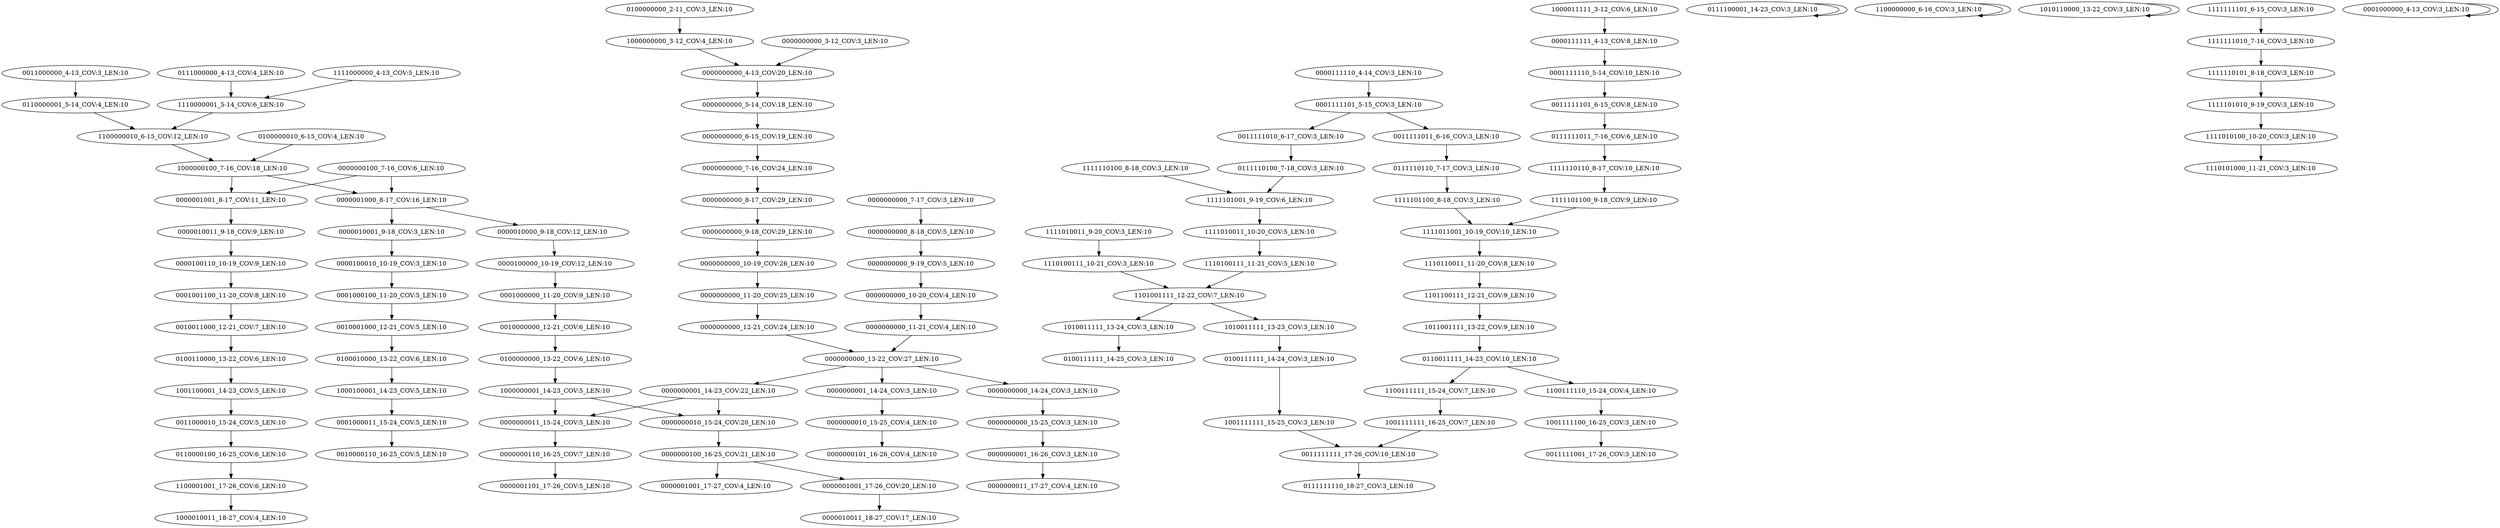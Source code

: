 digraph G {
    "0000000000_8-17_COV:29_LEN:10" -> "0000000000_9-18_COV:29_LEN:10";
    "1111000000_4-13_COV:5_LEN:10" -> "1110000001_5-14_COV:6_LEN:10";
    "0000000000_11-20_COV:25_LEN:10" -> "0000000000_12-21_COV:24_LEN:10";
    "1101100111_12-21_COV:9_LEN:10" -> "1011001111_13-22_COV:9_LEN:10";
    "0100010000_13-22_COV:6_LEN:10" -> "1000100001_14-23_COV:5_LEN:10";
    "0000100010_10-19_COV:3_LEN:10" -> "0001000100_11-20_COV:5_LEN:10";
    "1100001001_17-26_COV:6_LEN:10" -> "1000010011_18-27_COV:4_LEN:10";
    "0000001001_17-26_COV:20_LEN:10" -> "0000010011_18-27_COV:17_LEN:10";
    "0011111010_6-17_COV:3_LEN:10" -> "0111110100_7-18_COV:3_LEN:10";
    "0100110000_13-22_COV:6_LEN:10" -> "1001100001_14-23_COV:5_LEN:10";
    "0000000100_7-16_COV:6_LEN:10" -> "0000001001_8-17_COV:11_LEN:10";
    "0000000100_7-16_COV:6_LEN:10" -> "0000001000_8-17_COV:16_LEN:10";
    "0000010011_9-18_COV:9_LEN:10" -> "0000100110_10-19_COV:9_LEN:10";
    "0010000000_12-21_COV:6_LEN:10" -> "0100000000_13-22_COV:6_LEN:10";
    "1110100111_10-21_COV:3_LEN:10" -> "1101001111_12-22_COV:7_LEN:10";
    "0001111101_5-15_COV:3_LEN:10" -> "0011111011_6-16_COV:3_LEN:10";
    "1100111111_15-24_COV:7_LEN:10" -> "1001111111_16-25_COV:7_LEN:10";
    "0111100001_14-23_COV:3_LEN:10" -> "0111100001_14-23_COV:3_LEN:10";
    "1100000000_6-16_COV:3_LEN:10" -> "1100000000_6-16_COV:3_LEN:10";
    "0000000000_10-19_COV:26_LEN:10" -> "0000000000_11-20_COV:25_LEN:10";
    "1111010011_10-20_COV:5_LEN:10" -> "1110100111_11-21_COV:5_LEN:10";
    "1000000100_7-16_COV:18_LEN:10" -> "0000001001_8-17_COV:11_LEN:10";
    "1000000100_7-16_COV:18_LEN:10" -> "0000001000_8-17_COV:16_LEN:10";
    "0100000010_6-15_COV:4_LEN:10" -> "1000000100_7-16_COV:18_LEN:10";
    "1000011111_3-12_COV:6_LEN:10" -> "0000111111_4-13_COV:8_LEN:10";
    "0011111101_6-15_COV:8_LEN:10" -> "0111111011_7-16_COV:6_LEN:10";
    "0000001001_8-17_COV:11_LEN:10" -> "0000010011_9-18_COV:9_LEN:10";
    "1010110000_13-22_COV:3_LEN:10" -> "1010110000_13-22_COV:3_LEN:10";
    "0000000001_14-24_COV:3_LEN:10" -> "0000000010_15-25_COV:4_LEN:10";
    "0100111111_14-24_COV:3_LEN:10" -> "1001111111_15-25_COV:3_LEN:10";
    "0110011111_14-23_COV:10_LEN:10" -> "1100111111_15-24_COV:7_LEN:10";
    "0110011111_14-23_COV:10_LEN:10" -> "1100111110_15-24_COV:4_LEN:10";
    "0000111111_4-13_COV:8_LEN:10" -> "0001111110_5-14_COV:10_LEN:10";
    "0000000000_7-17_COV:3_LEN:10" -> "0000000000_8-18_COV:5_LEN:10";
    "1111011001_10-19_COV:10_LEN:10" -> "1110110011_11-20_COV:8_LEN:10";
    "0000000011_15-24_COV:5_LEN:10" -> "0000000110_16-25_COV:7_LEN:10";
    "1101001111_12-22_COV:7_LEN:10" -> "1010011111_13-23_COV:3_LEN:10";
    "1101001111_12-22_COV:7_LEN:10" -> "1010011111_13-24_COV:3_LEN:10";
    "0001111101_5-15_COV:3_LEN:10" -> "0011111010_6-17_COV:3_LEN:10";
    "1001111111_16-25_COV:7_LEN:10" -> "0011111111_17-26_COV:10_LEN:10";
    "0000000000_9-18_COV:29_LEN:10" -> "0000000000_10-19_COV:26_LEN:10";
    "1111101001_9-19_COV:6_LEN:10" -> "1111010011_10-20_COV:5_LEN:10";
    "1111110110_8-17_COV:10_LEN:10" -> "1111101100_9-18_COV:9_LEN:10";
    "0110000100_16-25_COV:6_LEN:10" -> "1100001001_17-26_COV:6_LEN:10";
    "0000000110_16-25_COV:7_LEN:10" -> "0000001101_17-26_COV:5_LEN:10";
    "0000100110_10-19_COV:9_LEN:10" -> "0001001100_11-20_COV:8_LEN:10";
    "0000000000_9-19_COV:5_LEN:10" -> "0000000000_10-20_COV:4_LEN:10";
    "0000000001_14-23_COV:22_LEN:10" -> "0000000011_15-24_COV:5_LEN:10";
    "0000000001_14-23_COV:22_LEN:10" -> "0000000010_15-24_COV:20_LEN:10";
    "1110110011_11-20_COV:8_LEN:10" -> "1101100111_12-21_COV:9_LEN:10";
    "1001111111_15-25_COV:3_LEN:10" -> "0011111111_17-26_COV:10_LEN:10";
    "0000000000_8-18_COV:5_LEN:10" -> "0000000000_9-19_COV:5_LEN:10";
    "0000000000_15-25_COV:3_LEN:10" -> "0000000001_16-26_COV:3_LEN:10";
    "1001100001_14-23_COV:5_LEN:10" -> "0011000010_15-24_COV:5_LEN:10";
    "0000000000_5-14_COV:18_LEN:10" -> "0000000000_6-15_COV:19_LEN:10";
    "0011000000_4-13_COV:3_LEN:10" -> "0110000001_5-14_COV:4_LEN:10";
    "0010001000_12-21_COV:5_LEN:10" -> "0100010000_13-22_COV:6_LEN:10";
    "0000000100_16-25_COV:21_LEN:10" -> "0000001001_17-27_COV:4_LEN:10";
    "0000000100_16-25_COV:21_LEN:10" -> "0000001001_17-26_COV:20_LEN:10";
    "1100000010_6-15_COV:12_LEN:10" -> "1000000100_7-16_COV:18_LEN:10";
    "1111110101_8-18_COV:3_LEN:10" -> "1111101010_9-19_COV:3_LEN:10";
    "0100000000_2-11_COV:3_LEN:10" -> "1000000000_3-12_COV:4_LEN:10";
    "0000000000_3-12_COV:3_LEN:10" -> "0000000000_4-13_COV:20_LEN:10";
    "0001001100_11-20_COV:8_LEN:10" -> "0010011000_12-21_COV:7_LEN:10";
    "0111110100_7-18_COV:3_LEN:10" -> "1111101001_9-19_COV:6_LEN:10";
    "0111000000_4-13_COV:4_LEN:10" -> "1110000001_5-14_COV:6_LEN:10";
    "0100000000_13-22_COV:6_LEN:10" -> "1000000001_14-23_COV:5_LEN:10";
    "0000010001_9-18_COV:3_LEN:10" -> "0000100010_10-19_COV:3_LEN:10";
    "1111101100_8-18_COV:3_LEN:10" -> "1111011001_10-19_COV:10_LEN:10";
    "0111111011_7-16_COV:6_LEN:10" -> "1111110110_8-17_COV:10_LEN:10";
    "0000000000_4-13_COV:20_LEN:10" -> "0000000000_5-14_COV:18_LEN:10";
    "1111111101_6-15_COV:3_LEN:10" -> "1111111010_7-16_COV:3_LEN:10";
    "0001000000_4-13_COV:3_LEN:10" -> "0001000000_4-13_COV:3_LEN:10";
    "1010011111_13-23_COV:3_LEN:10" -> "0100111111_14-24_COV:3_LEN:10";
    "1100111110_15-24_COV:4_LEN:10" -> "1001111100_16-25_COV:3_LEN:10";
    "1110100111_11-21_COV:5_LEN:10" -> "1101001111_12-22_COV:7_LEN:10";
    "1010011111_13-24_COV:3_LEN:10" -> "0100111111_14-25_COV:3_LEN:10";
    "0001000100_11-20_COV:5_LEN:10" -> "0010001000_12-21_COV:5_LEN:10";
    "0000000000_12-21_COV:24_LEN:10" -> "0000000000_13-22_COV:27_LEN:10";
    "0000000000_7-16_COV:24_LEN:10" -> "0000000000_8-17_COV:29_LEN:10";
    "0011111011_6-16_COV:3_LEN:10" -> "0111110110_7-17_COV:3_LEN:10";
    "1111111010_7-16_COV:3_LEN:10" -> "1111110101_8-18_COV:3_LEN:10";
    "1111010011_9-20_COV:3_LEN:10" -> "1110100111_10-21_COV:3_LEN:10";
    "0000100000_10-19_COV:12_LEN:10" -> "0001000000_11-20_COV:9_LEN:10";
    "0001000011_15-24_COV:5_LEN:10" -> "0010000110_16-25_COV:5_LEN:10";
    "1110000001_5-14_COV:6_LEN:10" -> "1100000010_6-15_COV:12_LEN:10";
    "0000001000_8-17_COV:16_LEN:10" -> "0000010001_9-18_COV:3_LEN:10";
    "0000001000_8-17_COV:16_LEN:10" -> "0000010000_9-18_COV:12_LEN:10";
    "1111010100_10-20_COV:3_LEN:10" -> "1110101000_11-21_COV:3_LEN:10";
    "0001111110_5-14_COV:10_LEN:10" -> "0011111101_6-15_COV:8_LEN:10";
    "0000000000_13-22_COV:27_LEN:10" -> "0000000001_14-24_COV:3_LEN:10";
    "0000000000_13-22_COV:27_LEN:10" -> "0000000001_14-23_COV:22_LEN:10";
    "0000000000_13-22_COV:27_LEN:10" -> "0000000000_14-24_COV:3_LEN:10";
    "1111101100_9-18_COV:9_LEN:10" -> "1111011001_10-19_COV:10_LEN:10";
    "1111101010_9-19_COV:3_LEN:10" -> "1111010100_10-20_COV:3_LEN:10";
    "0111110110_7-17_COV:3_LEN:10" -> "1111101100_8-18_COV:3_LEN:10";
    "0000000010_15-25_COV:4_LEN:10" -> "0000000101_16-26_COV:4_LEN:10";
    "0000000000_6-15_COV:19_LEN:10" -> "0000000000_7-16_COV:24_LEN:10";
    "0001000000_11-20_COV:9_LEN:10" -> "0010000000_12-21_COV:6_LEN:10";
    "1001111100_16-25_COV:3_LEN:10" -> "0011111001_17-26_COV:3_LEN:10";
    "0000000000_10-20_COV:4_LEN:10" -> "0000000000_11-21_COV:4_LEN:10";
    "0010011000_12-21_COV:7_LEN:10" -> "0100110000_13-22_COV:6_LEN:10";
    "1000000000_3-12_COV:4_LEN:10" -> "0000000000_4-13_COV:20_LEN:10";
    "0011000010_15-24_COV:5_LEN:10" -> "0110000100_16-25_COV:6_LEN:10";
    "1111110100_8-18_COV:3_LEN:10" -> "1111101001_9-19_COV:6_LEN:10";
    "0000111110_4-14_COV:3_LEN:10" -> "0001111101_5-15_COV:3_LEN:10";
    "0000000001_16-26_COV:3_LEN:10" -> "0000000011_17-27_COV:4_LEN:10";
    "0000000000_14-24_COV:3_LEN:10" -> "0000000000_15-25_COV:3_LEN:10";
    "0110000001_5-14_COV:4_LEN:10" -> "1100000010_6-15_COV:12_LEN:10";
    "1000100001_14-23_COV:5_LEN:10" -> "0001000011_15-24_COV:5_LEN:10";
    "0000000010_15-24_COV:20_LEN:10" -> "0000000100_16-25_COV:21_LEN:10";
    "0000000000_11-21_COV:4_LEN:10" -> "0000000000_13-22_COV:27_LEN:10";
    "0000010000_9-18_COV:12_LEN:10" -> "0000100000_10-19_COV:12_LEN:10";
    "1011001111_13-22_COV:9_LEN:10" -> "0110011111_14-23_COV:10_LEN:10";
    "0011111111_17-26_COV:10_LEN:10" -> "0111111110_18-27_COV:3_LEN:10";
    "1000000001_14-23_COV:5_LEN:10" -> "0000000011_15-24_COV:5_LEN:10";
    "1000000001_14-23_COV:5_LEN:10" -> "0000000010_15-24_COV:20_LEN:10";
}
